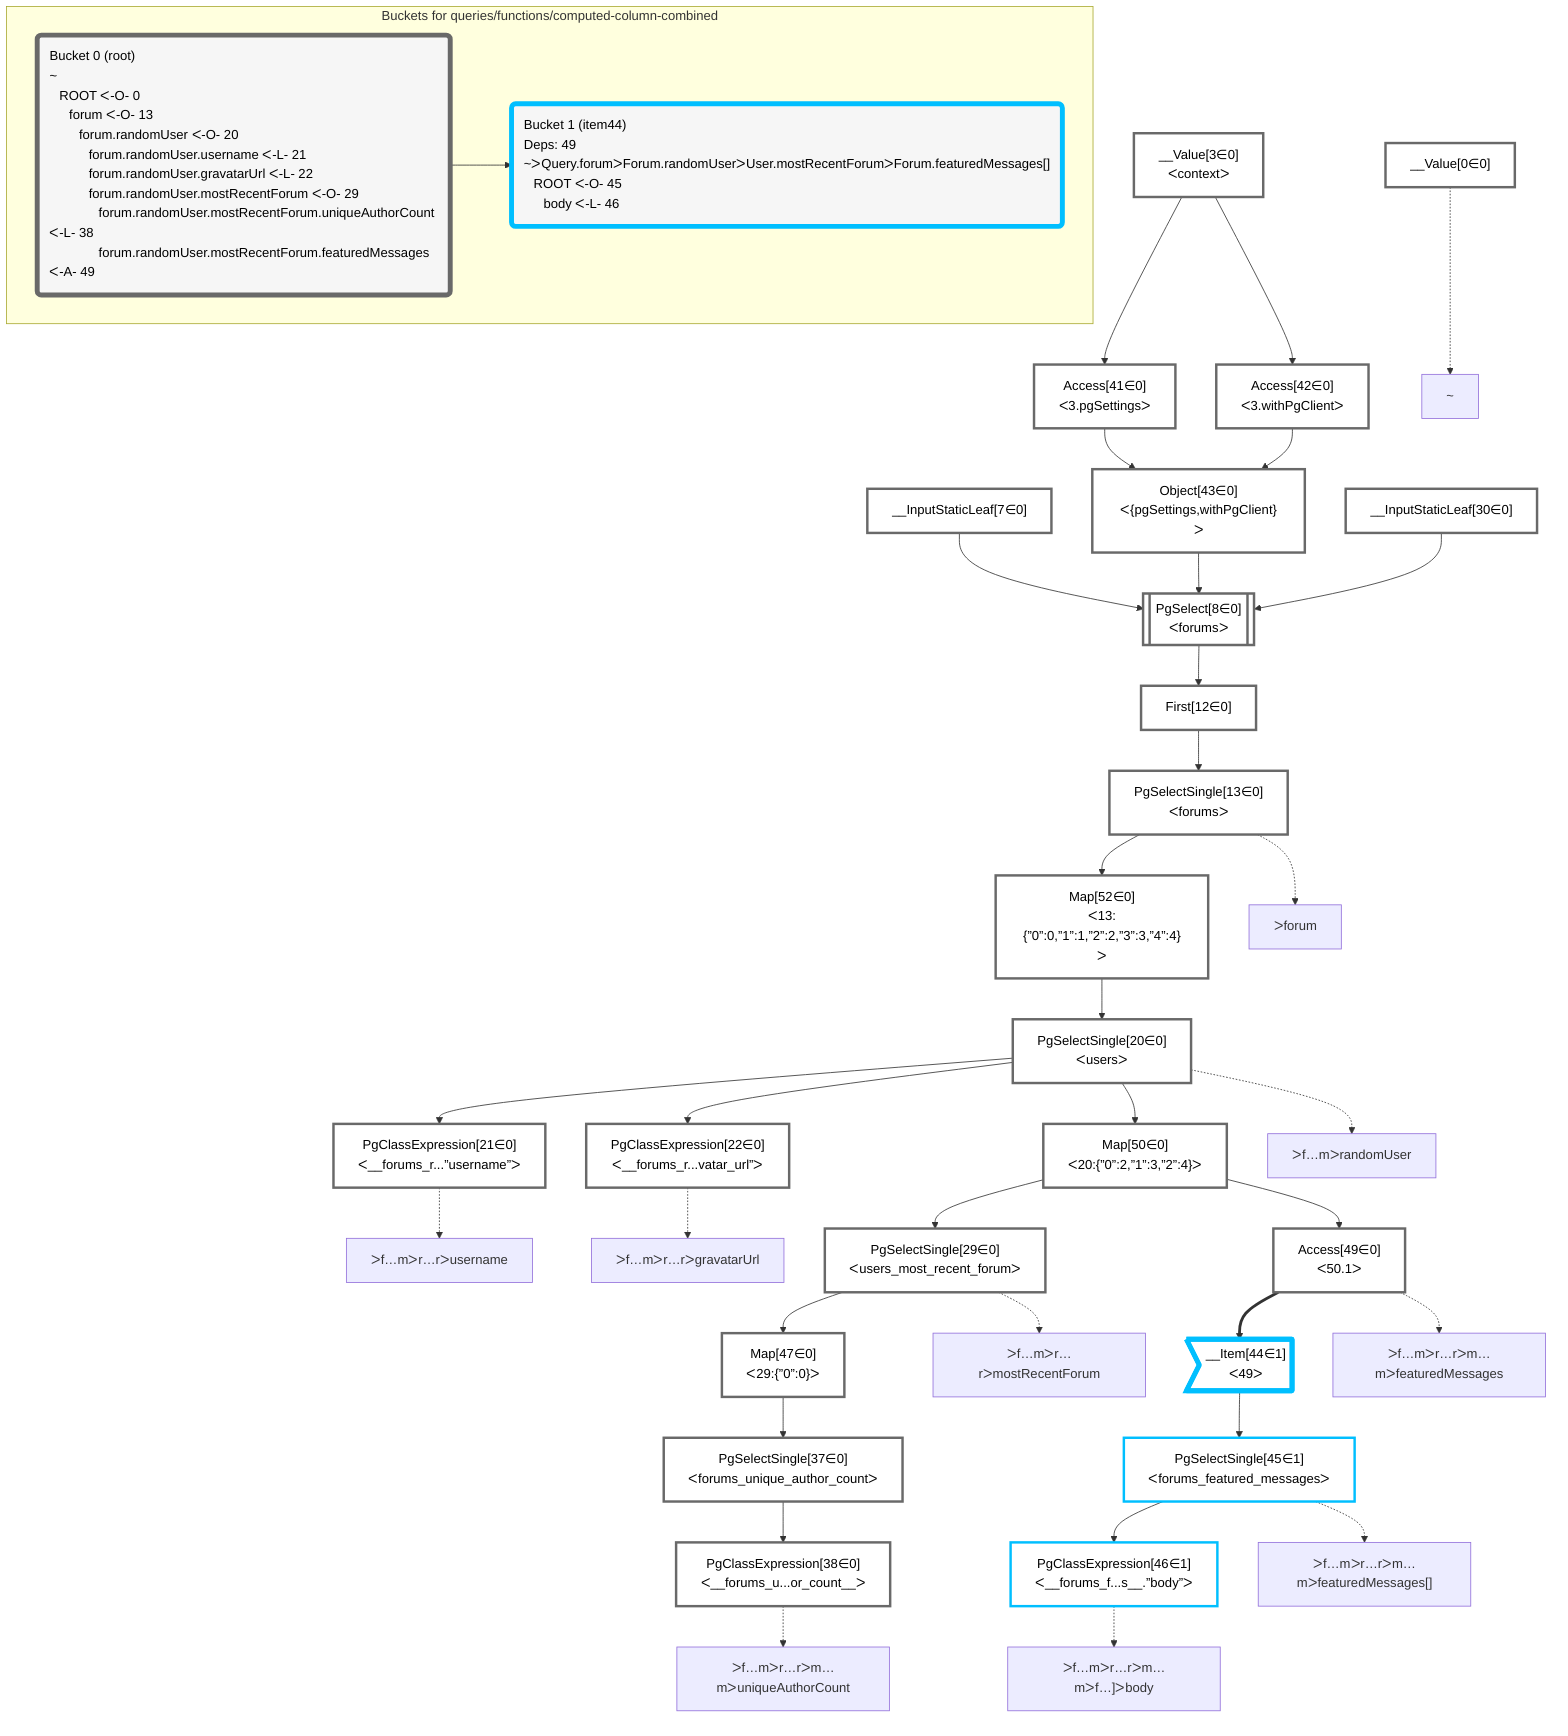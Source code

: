 graph TD
    classDef path fill:#eee,stroke:#000,color:#000
    classDef plan fill:#fff,stroke-width:3px,color:#000
    classDef itemplan fill:#fff,stroke-width:6px,color:#000
    classDef sideeffectplan fill:#f00,stroke-width:6px,color:#000
    classDef bucket fill:#f6f6f6,color:#000,stroke-width:6px,text-align:left


    %% define plans
    __Value0["__Value[0∈0]"]:::plan
    __Value3["__Value[3∈0]<br />ᐸcontextᐳ"]:::plan
    __InputStaticLeaf7["__InputStaticLeaf[7∈0]"]:::plan
    Access41["Access[41∈0]<br />ᐸ3.pgSettingsᐳ"]:::plan
    Access42["Access[42∈0]<br />ᐸ3.withPgClientᐳ"]:::plan
    Object43["Object[43∈0]<br />ᐸ{pgSettings,withPgClient}ᐳ"]:::plan
    __InputStaticLeaf30["__InputStaticLeaf[30∈0]"]:::plan
    PgSelect8[["PgSelect[8∈0]<br />ᐸforumsᐳ"]]:::plan
    First12["First[12∈0]"]:::plan
    PgSelectSingle13["PgSelectSingle[13∈0]<br />ᐸforumsᐳ"]:::plan
    Map52["Map[52∈0]<br />ᐸ13:{”0”:0,”1”:1,”2”:2,”3”:3,”4”:4}ᐳ"]:::plan
    PgSelectSingle20["PgSelectSingle[20∈0]<br />ᐸusersᐳ"]:::plan
    PgClassExpression21["PgClassExpression[21∈0]<br />ᐸ__forums_r...”username”ᐳ"]:::plan
    PgClassExpression22["PgClassExpression[22∈0]<br />ᐸ__forums_r...vatar_url”ᐳ"]:::plan
    Map50["Map[50∈0]<br />ᐸ20:{”0”:2,”1”:3,”2”:4}ᐳ"]:::plan
    PgSelectSingle29["PgSelectSingle[29∈0]<br />ᐸusers_most_recent_forumᐳ"]:::plan
    Map47["Map[47∈0]<br />ᐸ29:{”0”:0}ᐳ"]:::plan
    PgSelectSingle37["PgSelectSingle[37∈0]<br />ᐸforums_unique_author_countᐳ"]:::plan
    PgClassExpression38["PgClassExpression[38∈0]<br />ᐸ__forums_u...or_count__ᐳ"]:::plan
    Access49["Access[49∈0]<br />ᐸ50.1ᐳ"]:::plan
    __Item44>"__Item[44∈1]<br />ᐸ49ᐳ"]:::itemplan
    PgSelectSingle45["PgSelectSingle[45∈1]<br />ᐸforums_featured_messagesᐳ"]:::plan
    PgClassExpression46["PgClassExpression[46∈1]<br />ᐸ__forums_f...s__.”body”ᐳ"]:::plan

    %% plan dependencies
    __Value3 --> Access41
    __Value3 --> Access42
    Access41 & Access42 --> Object43
    Object43 & __InputStaticLeaf7 & __InputStaticLeaf30 --> PgSelect8
    PgSelect8 --> First12
    First12 --> PgSelectSingle13
    PgSelectSingle13 --> Map52
    Map52 --> PgSelectSingle20
    PgSelectSingle20 --> PgClassExpression21
    PgSelectSingle20 --> PgClassExpression22
    PgSelectSingle20 --> Map50
    Map50 --> PgSelectSingle29
    PgSelectSingle29 --> Map47
    Map47 --> PgSelectSingle37
    PgSelectSingle37 --> PgClassExpression38
    Map50 --> Access49
    Access49 ==> __Item44
    __Item44 --> PgSelectSingle45
    PgSelectSingle45 --> PgClassExpression46

    %% plan-to-path relationships
    P0["~"]
    __Value0 -.-> P0
    P13["ᐳforum"]
    PgSelectSingle13 -.-> P13
    P20["ᐳf…mᐳrandomUser"]
    PgSelectSingle20 -.-> P20
    P21["ᐳf…mᐳr…rᐳusername"]
    PgClassExpression21 -.-> P21
    P22["ᐳf…mᐳr…rᐳgravatarUrl"]
    PgClassExpression22 -.-> P22
    P29["ᐳf…mᐳr…rᐳmostRecentForum"]
    PgSelectSingle29 -.-> P29
    P38["ᐳf…mᐳr…rᐳm…mᐳuniqueAuthorCount"]
    PgClassExpression38 -.-> P38
    P45["ᐳf…mᐳr…rᐳm…mᐳfeaturedMessages[]"]
    PgSelectSingle45 -.-> P45
    P46["ᐳf…mᐳr…rᐳm…mᐳf…]ᐳbody"]
    PgClassExpression46 -.-> P46
    P49["ᐳf…mᐳr…rᐳm…mᐳfeaturedMessages"]
    Access49 -.-> P49

    subgraph "Buckets for queries/functions/computed-column-combined"
    Bucket0("Bucket 0 (root)<br />~<br />⠀ROOT ᐸ-O- 0<br />⠀⠀forum ᐸ-O- 13<br />⠀⠀⠀forum.randomUser ᐸ-O- 20<br />⠀⠀⠀⠀forum.randomUser.username ᐸ-L- 21<br />⠀⠀⠀⠀forum.randomUser.gravatarUrl ᐸ-L- 22<br />⠀⠀⠀⠀forum.randomUser.mostRecentForum ᐸ-O- 29<br />⠀⠀⠀⠀⠀forum.randomUser.mostRecentForum.uniqueAuthorCount ᐸ-L- 38<br />⠀⠀⠀⠀⠀forum.randomUser.mostRecentForum.featuredMessages ᐸ-A- 49"):::bucket
    classDef bucket0 stroke:#696969
    class Bucket0,__Value0,__Value3,__InputStaticLeaf7,PgSelect8,First12,PgSelectSingle13,PgSelectSingle20,PgClassExpression21,PgClassExpression22,PgSelectSingle29,__InputStaticLeaf30,PgSelectSingle37,PgClassExpression38,Access41,Access42,Object43,Map47,Access49,Map50,Map52 bucket0
    Bucket1("Bucket 1 (item44)<br />Deps: 49<br />~ᐳQuery.forumᐳForum.randomUserᐳUser.mostRecentForumᐳForum.featuredMessages[]<br />⠀ROOT ᐸ-O- 45<br />⠀⠀body ᐸ-L- 46"):::bucket
    classDef bucket1 stroke:#00bfff
    class Bucket1,__Item44,PgSelectSingle45,PgClassExpression46 bucket1
    Bucket0 --> Bucket1
    end